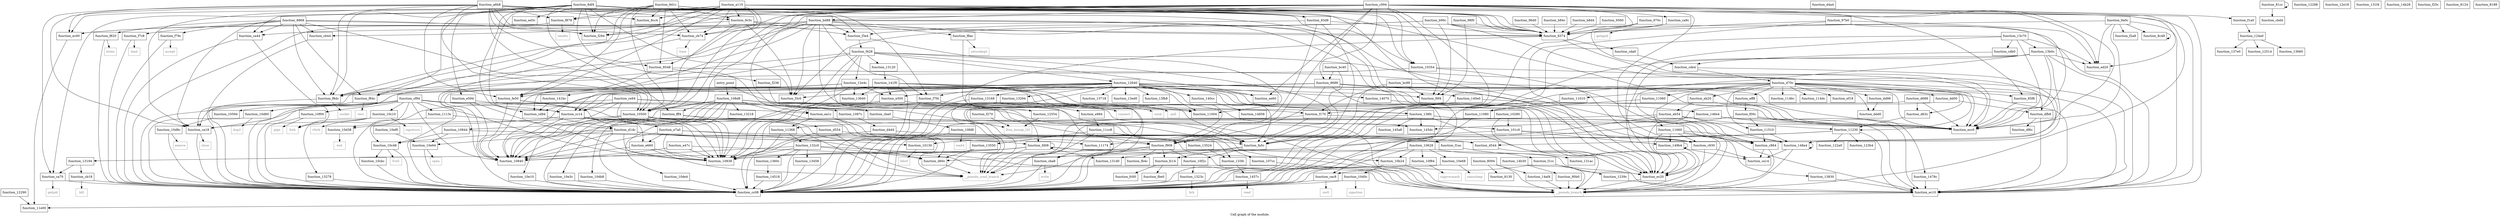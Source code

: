 digraph "Call graph of the module." {
  label="Call graph of the module.";
  node [shape=record];

  Node_function_ecc0 [label="{function_ecc0}"];
  Node_function_c864 [label="{function_c864}"];
  Node_function_c930 [label="{function_c930}"];
  Node_function_ca14 [label="{function_ca14}"];
  Node_function_ec20 [label="{function_ec20}"];
  Node_function_ca18 [label="{function_ca18}"];
  Node_function_ca44 [label="{function_ca44}"];
  Node_function_ca70 [label="{function_ca70}"];
  Node_function_cdb0 [label="{function_cdb0}"];
  Node_function_cda0 [label="{function_cda0}"];
  Node_function_bd88 [label="{function_bd88}"];
  Node_function_c094 [label="{function_c094}"];
  Node_function_ed20 [label="{function_ed20}"];
  Node_function_ca9c [label="{function_ca9c}"];
  Node_function_cac8 [label="{function_cac8}"];
  Node_function_dd98 [label="{function_dd98}"];
  Node_function_cde4 [label="{function_cde4}"];
  Node_function_ddd0 [label="{function_ddd0}"];
  Node_function_10840 [label="{function_10840}"];
  Node_function_ce94 [label="{function_ce94}"];
  Node_function_e984 [label="{function_e984}"];
  Node_function_d63c [label="{function_d63c}"];
  Node_function_df6c [label="{function_df6c}"];
  Node_function_cb18 [label="{function_cb18}"];
  Node_function_cb44 [label="{function_cb44}"];
  Node_function_ec10 [label="{function_ec10}"];
  Node_function_cc08 [label="{function_cc08}"];
  Node_function_d554 [label="{function_d554}"];
  Node_function_dfb8 [label="{function_dfb8}"];
  Node_function_e47c [label="{function_e47c}"];
  Node_function_cf94 [label="{function_cf94}"];
  Node_function_e500 [label="{function_e500}"];
  Node_function_ea1c [label="{function_ea1c}"];
  Node_function_d688 [label="{function_d688}"];
  Node_function_eb20 [label="{function_eb20}"];
  Node_function_cb74 [label="{function_cb74}"];
  Node_function_d1dc [label="{function_d1dc}"];
  Node_function_cba0 [label="{function_cba0}"];
  Node_function_dd00 [label="{function_dd00}"];
  Node_function_cc14 [label="{function_cc14}"];
  Node_function_e594 [label="{function_e594}"];
  Node_function_d60c [label="{function_d60c}"];
  Node_function_e660 [label="{function_e660}"];
  Node_function_d4a4 [label="{function_d4a4}"];
  Node_function_e7a0 [label="{function_e7a0}"];
  Node_function_d4d4 [label="{function_d4d4}"];
  Node_function_eb54 [label="{function_eb54}"];
  Node_function_d70c [label="{function_d70c}"];
  Node_function_cba8 [label="{function_cba8}"];
  Node_function_d544 [label="{function_d544}"];
  Node_function_cbd4 [label="{function_cbd4}"];
  Node_function_cd94 [label="{function_cd94}"];
  Node_function_ef18 [label="{function_ef18}"];
  Node_function_eff8 [label="{function_eff8}"];
  Node_function_f00c [label="{function_f00c}"];
  Node_function_f0f4 [label="{function_f0f4}"];
  Node_function_f7c8 [label="{function_f7c8}"];
  Node_function_f7f4 [label="{function_f7f4}"];
  Node_function_f820 [label="{function_f820}"];
  Node_function_f84c [label="{function_f84c}"];
  Node_function_f878 [label="{function_f878}"];
  Node_function_f8ac [label="{function_f8ac}"];
  Node_function_f8dc [label="{function_f8dc}"];
  Node_function_f908 [label="{function_f908}"];
  Node_function_fa5c [label="{function_fa5c}"];
  Node_function_fb4c [label="{function_fb4c}"];
  Node_function_fbe0 [label="{function_fbe0}"];
  Node_function_fc00 [label="{function_fc00}"];
  Node_function_fc14 [label="{function_fc14}"];
  Node_function_fd08 [label="{function_fd08}"];
  Node_function_fe50 [label="{function_fe50}"];
  Node_function_fff4 [label="{function_fff4}"];
  Node_function_10130 [label="{function_10130}"];
  Node_function_101c0 [label="{function_101c0}"];
  Node_function_10280 [label="{function_10280}"];
  Node_function_10354 [label="{function_10354}"];
  Node_function_10500 [label="{function_10500}"];
  Node_function_10594 [label="{function_10594}"];
  Node_function_10628 [label="{function_10628}"];
  Node_function_107cc [label="{function_107cc}"];
  Node_function_10838 [label="{function_10838}"];
  Node_function_10844 [label="{function_10844}"];
  Node_function_1087c [label="{function_1087c}"];
  Node_function_108d8 [label="{function_108d8}"];
  Node_function_10b24 [label="{function_10b24}"];
  Node_function_10c10 [label="{function_10c10}"];
  Node_function_10c48 [label="{function_10c48}"];
  Node_function_10cbc [label="{function_10cbc}"];
  Node_function_10d0c [label="{function_10d0c}"];
  Node_function_10d38 [label="{function_10d38}"];
  Node_function_10d60 [label="{function_10d60}"];
  Node_function_10d8c [label="{function_10d8c}"];
  Node_function_10db8 [label="{function_10db8}"];
  Node_function_10de4 [label="{function_10de4}"];
  Node_function_10e10 [label="{function_10e10}"];
  Node_function_10e3c [label="{function_10e3c}"];
  Node_function_10e68 [label="{function_10e68}"];
  Node_function_10e94 [label="{function_10e94}"];
  Node_function_10ef0 [label="{function_10ef0}"];
  Node_function_10f00 [label="{function_10f00}"];
  Node_function_10f2c [label="{function_10f2c}"];
  Node_function_10f84 [label="{function_10f84}"];
  Node_function_10fd8 [label="{function_10fd8}"];
  Node_function_11004 [label="{function_11004}"];
  Node_function_11010 [label="{function_11010}"];
  Node_function_11060 [label="{function_11060}"];
  Node_function_11080 [label="{function_11080}"];
  Node_function_1113c [label="{function_1113c}"];
  Node_function_11174 [label="{function_11174}"];
  Node_function_11230 [label="{function_11230}"];
  Node_function_11368 [label="{function_11368}"];
  Node_function_1146c [label="{function_1146c}"];
  Node_function_114dc [label="{function_114dc}"];
  Node_function_11510 [label="{function_11510}"];
  Node_function_11660 [label="{function_11660}"];
  Node_function_11cc8 [label="{function_11cc8}"];
  Node_function_11e00 [label="{function_11e00}"];
  Node_function_12288 [label="{function_12288}"];
  Node_function_12290 [label="{function_12290}"];
  Node_function_122a0 [label="{function_122a0}"];
  Node_function_1239c [label="{function_1239c}"];
  Node_function_123b4 [label="{function_123b4}"];
  Node_function_124a0 [label="{function_124a0}"];
  Node_function_12514 [label="{function_12514}"];
  Node_function_12554 [label="{function_12554}"];
  Node_function_12640 [label="{function_12640}"];
  Node_function_12e18 [label="{function_12e18}"];
  Node_function_12e4c [label="{function_12e4c}"];
  Node_function_13120 [label="{function_13120}"];
  Node_function_13168 [label="{function_13168}"];
  Node_function_13194 [label="{function_13194}"];
  Node_function_131ac [label="{function_131ac}"];
  Node_function_131d0 [label="{function_131d0}"];
  Node_function_131f4 [label="{function_131f4}"];
  Node_function_13218 [label="{function_13218}"];
  Node_function_1323c [label="{function_1323c}"];
  Node_function_13278 [label="{function_13278}"];
  Node_function_13294 [label="{function_13294}"];
  Node_function_132c0 [label="{function_132c0}"];
  Node_function_133fc [label="{function_133fc}"];
  Node_function_13458 [label="{function_13458}"];
  Node_function_13524 [label="{function_13524}"];
  Node_function_13550 [label="{function_13550}"];
  Node_function_1360c [label="{function_1360c}"];
  Node_function_13640 [label="{function_13640}"];
  Node_function_13660 [label="{function_13660}"];
  Node_function_13718 [label="{function_13718}"];
  Node_function_137e0 [label="{function_137e0}"];
  Node_function_13830 [label="{function_13830}"];
  Node_function_138fc [label="{function_138fc}"];
  Node_function_13b0c [label="{function_13b0c}"];
  Node_function_13c70 [label="{function_13c70}"];
  Node_function_13ed0 [label="{function_13ed0}"];
  Node_function_13fb8 [label="{function_13fb8}"];
  Node_function_14070 [label="{function_14070}"];
  Node_function_140cc [label="{function_140cc}"];
  Node_function_140e0 [label="{function_140e0}"];
  Node_function_141bc [label="{function_141bc}"];
  Node_function_141f0 [label="{function_141f0}"];
  Node_function_14518 [label="{function_14518}"];
  Node_function_1457c [label="{function_1457c}"];
  Node_function_145a8 [label="{function_145a8}"];
  Node_function_145dc [label="{function_145dc}"];
  Node_function_146e4 [label="{function_146e4}"];
  Node_function_1478c [label="{function_1478c}"];
  Node_function_14858 [label="{function_14858}"];
  Node_function_148a4 [label="{function_148a4}"];
  Node_function_149b4 [label="{function_149b4}"];
  Node_function_14af4 [label="{function_14af4}"];
  Node_function_14b28 [label="{function_14b28}"];
  Node_function_14b30 [label="{function_14b30}"];
  Node_close [color="gray50", fontcolor="gray50", label="{close}"];
  Node_fork [color="gray50", fontcolor="gray50", label="{fork}"];
  Node_getpid [color="gray50", fontcolor="gray50", label="{getpid}"];
  Node_getppid [color="gray50", fontcolor="gray50", label="{getppid}"];
  Node_ioctl [color="gray50", fontcolor="gray50", label="{ioctl}"];
  Node_kill [color="gray50", fontcolor="gray50", label="{kill}"];
  Node_time [color="gray50", fontcolor="gray50", label="{time}"];
  Node_write [color="gray50", fontcolor="gray50", label="{write}"];
  Node_accept [color="gray50", fontcolor="gray50", label="{accept}"];
  Node_bind [color="gray50", fontcolor="gray50", label="{bind}"];
  Node_connect [color="gray50", fontcolor="gray50", label="{connect}"];
  Node_listen [color="gray50", fontcolor="gray50", label="{listen}"];
  Node_recv [color="gray50", fontcolor="gray50", label="{recv}"];
  Node_sendto [color="gray50", fontcolor="gray50", label="{sendto}"];
  Node_setsockopt [color="gray50", fontcolor="gray50", label="{setsockopt}"];
  Node_socket [color="gray50", fontcolor="gray50", label="{socket}"];
  Node_vfork [color="gray50", fontcolor="gray50", label="{vfork}"];
  Node_sigreturn [color="gray50", fontcolor="gray50", label="{sigreturn}"];
  Node_fcntl [color="gray50", fontcolor="gray50", label="{fcntl}"];
  Node_sigaction [color="gray50", fontcolor="gray50", label="{sigaction}"];
  Node_exit [color="gray50", fontcolor="gray50", label="{exit}"];
  Node_dup2 [color="gray50", fontcolor="gray50", label="{dup2}"];
  Node_execve [color="gray50", fontcolor="gray50", label="{execve}"];
  Node_nanosleep [color="gray50", fontcolor="gray50", label="{nanosleep}"];
  Node_open [color="gray50", fontcolor="gray50", label="{open}"];
  Node_pipe [color="gray50", fontcolor="gray50", label="{pipe}"];
  Node_sigprocmask [color="gray50", fontcolor="gray50", label="{sigprocmask}"];
  Node_wait4 [color="gray50", fontcolor="gray50", label="{wait4}"];
  Node_send [color="gray50", fontcolor="gray50", label="{send}"];
  Node_brk [color="gray50", fontcolor="gray50", label="{brk}"];
  Node_poll [color="gray50", fontcolor="gray50", label="{poll}"];
  Node_read [color="gray50", fontcolor="gray50", label="{read}"];
  Node_llvm_bswap_i32 [color="gray50", fontcolor="gray50", label="{llvm_bswap_i32}"];
  Node_fabsf [color="gray50", fontcolor="gray50", label="{fabsf}"];
  Node_function_ed3c [label="{function_ed3c}"];
  Node_function_ee60 [label="{function_ee60}"];
  Node_function_f170 [label="{function_f170}"];
  Node_function_f1a0 [label="{function_f1a0}"];
  Node_function_f1ac [label="{function_f1ac}"];
  Node_function_f1cc [label="{function_f1cc}"];
  Node_function_f238 [label="{function_f238}"];
  Node_function_f25c [label="{function_f25c}"];
  Node_function_f270 [label="{function_f270}"];
  Node_function_f294 [label="{function_f294}"];
  Node_function_f2a8 [label="{function_f2a8}"];
  Node_function_f3c0 [label="{function_f3c0}"];
  Node_function_f3e4 [label="{function_f3e4}"];
  Node_function_f428 [label="{function_f428}"];
  Node_function_f79c [label="{function_f79c}"];
  Node___pseudo_branch [color="gray50", fontcolor="gray50", label="{__pseudo_branch}"];
  Node___pseudo_cond_branch [color="gray50", fontcolor="gray50", label="{__pseudo_cond_branch}"];
  Node_function_8094 [label="{function_8094}"];
  Node_function_80b0 [label="{function_80b0}"];
  Node_function_8124 [label="{function_8124}"];
  Node_function_8130 [label="{function_8130}"];
  Node_function_8188 [label="{function_8188}"];
  Node_entry_point [label="{entry_point}"];
  Node_function_81cc [label="{function_81cc}"];
  Node_function_8374 [label="{function_8374}"];
  Node_function_83d8 [label="{function_83d8}"];
  Node_function_8548 [label="{function_8548}"];
  Node_function_85f8 [label="{function_85f8}"];
  Node_function_8688 [label="{function_8688}"];
  Node_function_8868 [label="{function_8868}"];
  Node_function_8c48 [label="{function_8c48}"];
  Node_function_8cc4 [label="{function_8cc4}"];
  Node_function_ec00 [label="{function_ec00}"];
  Node_function_8df4 [label="{function_8df4}"];
  Node_function_9560 [label="{function_9560}"];
  Node_function_96d0 [label="{function_96d0}"];
  Node_function_970c [label="{function_970c}"];
  Node_function_97b0 [label="{function_97b0}"];
  Node_function_98f0 [label="{function_98f0}"];
  Node_function_9a0c [label="{function_9a0c}"];
  Node_function_9c5c [label="{function_9c5c}"];
  Node_function_9d1c [label="{function_9d1c}"];
  Node_function_a110 [label="{function_a110}"];
  Node_function_a6b8 [label="{function_a6b8}"];
  Node_function_b84c [label="{function_b84c}"];
  Node_function_b8d4 [label="{function_b8d4}"];
  Node_function_b90c [label="{function_b90c}"];
  Node_function_bc40 [label="{function_bc40}"];
  Node_function_bc88 [label="{function_bc88}"];
  Node_function_c864 -> Node_function_ca14;
  Node_function_c864 -> Node___pseudo_branch;
  Node_function_c930 -> Node_function_ca14;
  Node_function_c930 -> Node___pseudo_branch;
  Node_function_ec20 -> Node___pseudo_branch;
  Node_function_ca18 -> Node_function_cc08;
  Node_function_ca18 -> Node_close;
  Node_function_ca44 -> Node_function_cc08;
  Node_function_ca44 -> Node_fork;
  Node_function_ca70 -> Node_function_cc08;
  Node_function_ca70 -> Node_getpid;
  Node_function_cdb0 -> Node_function_cde4;
  Node_function_cda0 -> Node_function_cde4;
  Node_function_bd88 -> Node_function_c930;
  Node_function_bd88 -> Node_function_ca18;
  Node_function_bd88 -> Node_function_cac8;
  Node_function_bd88 -> Node_function_cc08;
  Node_function_bd88 -> Node_function_cb74;
  Node_function_bd88 -> Node_function_f7f4;
  Node_function_bd88 -> Node_function_f8ac;
  Node_function_bd88 -> Node_function_f8dc;
  Node_function_bd88 -> Node_function_fe50;
  Node_function_bd88 -> Node_function_10628;
  Node_function_bd88 -> Node_function_f294;
  Node_function_bd88 -> Node_function_f3c0;
  Node_function_bd88 -> Node_function_f3e4;
  Node_function_bd88 -> Node_function_ec00;
  Node_function_c094 -> Node_function_ecc0;
  Node_function_c094 -> Node_function_ec20;
  Node_function_c094 -> Node_function_ca44;
  Node_function_c094 -> Node_function_ca70;
  Node_function_c094 -> Node_function_bd88;
  Node_function_c094 -> Node_function_ed20;
  Node_function_c094 -> Node_function_ca9c;
  Node_function_c094 -> Node_function_cb44;
  Node_function_c094 -> Node_function_cb74;
  Node_function_c094 -> Node_function_cba0;
  Node_function_c094 -> Node_function_f0f4;
  Node_function_c094 -> Node_function_f84c;
  Node_function_c094 -> Node_function_f908;
  Node_function_c094 -> Node_function_fa5c;
  Node_function_c094 -> Node_function_fff4;
  Node_function_c094 -> Node_function_10500;
  Node_function_c094 -> Node_function_ee60;
  Node_function_c094 -> Node_function_f1a0;
  Node_function_c094 -> Node___pseudo_branch;
  Node_function_c094 -> Node_function_8374;
  Node_function_c094 -> Node_function_85f8;
  Node_function_c094 -> Node_function_8688;
  Node_function_ca9c -> Node_function_cc08;
  Node_function_ca9c -> Node_getppid;
  Node_function_cac8 -> Node_function_cc08;
  Node_function_cac8 -> Node_ioctl;
  Node_function_dd98 -> Node_function_ddd0;
  Node_function_cde4 -> Node_function_d70c;
  Node_function_cde4 -> Node_function_d544;
  Node_function_ce94 -> Node_function_10840;
  Node_function_ce94 -> Node_function_cc08;
  Node_function_ce94 -> Node_function_cba0;
  Node_function_ce94 -> Node_function_cc14;
  Node_function_ce94 -> Node_function_fa5c;
  Node_function_ce94 -> Node_function_10838;
  Node_function_e984 -> Node_function_11cc8;
  Node_function_d63c -> Node_function_11230;
  Node_function_cb18 -> Node_function_cc08;
  Node_function_cb18 -> Node_kill;
  Node_function_cb44 -> Node_function_cc08;
  Node_function_ec10 -> Node_function_11e00;
  Node_function_d554 -> Node_function_d544;
  Node_function_d554 -> Node_function_10838;
  Node_function_d554 -> Node___pseudo_cond_branch;
  Node_function_dfb8 -> Node_function_df6c;
  Node_function_dfb8 -> Node_function_ec10;
  Node_function_e47c -> Node_function_10840;
  Node_function_e47c -> Node_function_10838;
  Node_function_e47c -> Node___pseudo_branch;
  Node_function_cf94 -> Node_function_ca18;
  Node_function_cf94 -> Node_function_10840;
  Node_function_cf94 -> Node_function_cc08;
  Node_function_cf94 -> Node_function_cc14;
  Node_function_cf94 -> Node_function_f908;
  Node_function_cf94 -> Node_function_fa5c;
  Node_function_cf94 -> Node_function_10594;
  Node_function_cf94 -> Node_function_10838;
  Node_function_cf94 -> Node_function_10c10;
  Node_function_cf94 -> Node_function_10d38;
  Node_function_cf94 -> Node_function_10d60;
  Node_function_cf94 -> Node_function_10f00;
  Node_function_cf94 -> Node_function_1113c;
  Node_function_e500 -> Node_function_10840;
  Node_function_e500 -> Node_function_e984;
  Node_function_e500 -> Node_function_10838;
  Node_function_e500 -> Node___pseudo_branch;
  Node_function_ea1c -> Node_function_d60c;
  Node_function_ea1c -> Node_function_11174;
  Node_function_ea1c -> Node_function_11368;
  Node_function_d688 -> Node_function_ecc0;
  Node_function_d688 -> Node_function_d63c;
  Node_function_d688 -> Node___pseudo_cond_branch;
  Node_function_eb20 -> Node_function_ecc0;
  Node_function_eb20 -> Node_function_eb54;
  Node_function_cb74 -> Node_function_cc08;
  Node_function_cb74 -> Node_time;
  Node_function_d1dc -> Node_function_10840;
  Node_function_d1dc -> Node_function_cc08;
  Node_function_d1dc -> Node_function_d544;
  Node_function_d1dc -> Node_function_f908;
  Node_function_d1dc -> Node_function_fa5c;
  Node_function_d1dc -> Node_function_10838;
  Node_function_d1dc -> Node_function_10c48;
  Node_function_d1dc -> Node_function_10e94;
  Node_function_d1dc -> Node_function_f1ac;
  Node_function_cba0 -> Node_function_10fd8;
  Node_function_dd00 -> Node_function_ec20;
  Node_function_dd00 -> Node_function_dfb8;
  Node_function_cc14 -> Node_function_ca18;
  Node_function_cc14 -> Node_function_10840;
  Node_function_cc14 -> Node_function_e660;
  Node_function_cc14 -> Node_function_e7a0;
  Node_function_cc14 -> Node_function_10838;
  Node_function_cc14 -> Node___pseudo_cond_branch;
  Node_function_e594 -> Node_function_10840;
  Node_function_e594 -> Node_function_ea1c;
  Node_function_e594 -> Node_function_10838;
  Node_function_d60c -> Node___pseudo_cond_branch;
  Node_function_e660 -> Node_function_10840;
  Node_function_e660 -> Node_function_10838;
  Node_function_e660 -> Node___pseudo_cond_branch;
  Node_function_e7a0 -> Node_function_10840;
  Node_function_e7a0 -> Node_function_d60c;
  Node_function_e7a0 -> Node_function_e660;
  Node_function_e7a0 -> Node_function_10838;
  Node_function_e7a0 -> Node___pseudo_branch;
  Node_function_d4d4 -> Node_function_cc08;
  Node_function_d4d4 -> Node_function_f1ac;
  Node_function_eb54 -> Node_function_cc08;
  Node_function_eb54 -> Node_function_11230;
  Node_function_eb54 -> Node_function_11368;
  Node_function_eb54 -> Node_function_148a4;
  Node_function_d70c -> Node_function_ecc0;
  Node_function_d70c -> Node_function_dd98;
  Node_function_d70c -> Node_function_ddd0;
  Node_function_d70c -> Node_function_d63c;
  Node_function_d70c -> Node_function_cc08;
  Node_function_d70c -> Node_function_dfb8;
  Node_function_d70c -> Node_function_eb20;
  Node_function_d70c -> Node_function_dd00;
  Node_function_d70c -> Node_function_ef18;
  Node_function_d70c -> Node_function_eff8;
  Node_function_d70c -> Node_function_11010;
  Node_function_d70c -> Node_function_11060;
  Node_function_d70c -> Node_function_11230;
  Node_function_d70c -> Node_function_1146c;
  Node_function_d70c -> Node_function_114dc;
  Node_function_d70c -> Node_function_11510;
  Node_function_d70c -> Node_function_11660;
  Node_function_d70c -> Node___pseudo_cond_branch;
  Node_function_cba8 -> Node_function_cc08;
  Node_function_cba8 -> Node_write;
  Node_function_d544 -> Node_function_ec10;
  Node_function_cd94 -> Node_function_d1dc;
  Node_function_eff8 -> Node_function_f00c;
  Node_function_f00c -> Node_function_ecc0;
  Node_function_f00c -> Node_function_ec10;
  Node_function_f00c -> Node_function_cc08;
  Node_function_f00c -> Node_function_11510;
  Node_function_f7c8 -> Node_function_cc08;
  Node_function_f7c8 -> Node_bind;
  Node_function_f7f4 -> Node_function_cc08;
  Node_function_f7f4 -> Node_connect;
  Node_function_f820 -> Node_function_cc08;
  Node_function_f820 -> Node_listen;
  Node_function_f84c -> Node_function_cc08;
  Node_function_f84c -> Node_recv;
  Node_function_f878 -> Node_function_cc08;
  Node_function_f878 -> Node_sendto;
  Node_function_f8ac -> Node_function_cc08;
  Node_function_f8ac -> Node_setsockopt;
  Node_function_f8dc -> Node_function_cc08;
  Node_function_f8dc -> Node_socket;
  Node_function_f908 -> Node_function_cc08;
  Node_function_f908 -> Node_function_fb4c;
  Node_function_f908 -> Node_function_fc14;
  Node_function_f908 -> Node_function_10838;
  Node_function_f908 -> Node_function_10f2c;
  Node_function_f908 -> Node___pseudo_cond_branch;
  Node_function_fa5c -> Node_function_fc14;
  Node_function_fa5c -> Node_function_10838;
  Node_function_fa5c -> Node_function_10f2c;
  Node_function_fc14 -> Node_function_fbe0;
  Node_function_fc14 -> Node_function_fc00;
  Node_function_fd08 -> Node_function_ec20;
  Node_function_fd08 -> Node_function_fd08;
  Node_function_fd08 -> Node_function_10838;
  Node_function_fd08 -> Node_function_10b24;
  Node_function_fd08 -> Node_function_13194;
  Node_function_fd08 -> Node_function_131d0;
  Node_function_fd08 -> Node___pseudo_cond_branch;
  Node_function_fe50 -> Node_function_10840;
  Node_function_fe50 -> Node_function_10130;
  Node_function_fe50 -> Node_function_10838;
  Node_function_fff4 -> Node_function_10840;
  Node_function_fff4 -> Node_function_101c0;
  Node_function_fff4 -> Node_function_10838;
  Node_function_10130 -> Node_fabsf;
  Node_function_101c0 -> Node_function_c930;
  Node_function_101c0 -> Node_function_10130;
  Node_function_101c0 -> Node_function_149b4;
  Node_function_10280 -> Node_function_cc08;
  Node_function_10280 -> Node_function_101c0;
  Node_function_10280 -> Node___pseudo_branch;
  Node_function_10354 -> Node_function_c864;
  Node_function_10354 -> Node_function_cc08;
  Node_function_10354 -> Node_function_148a4;
  Node_function_10500 -> Node_function_10840;
  Node_function_10500 -> Node_function_d554;
  Node_function_10500 -> Node_function_107cc;
  Node_function_10500 -> Node_function_10838;
  Node_function_10500 -> Node_function_10d38;
  Node_function_10500 -> Node___pseudo_branch;
  Node_function_10594 -> Node_function_10d8c;
  Node_function_10628 -> Node_function_cc08;
  Node_function_10628 -> Node_function_10b24;
  Node_function_10628 -> Node_function_10e68;
  Node_function_10628 -> Node_function_10f84;
  Node_function_10628 -> Node_function_131ac;
  Node_function_10628 -> Node_function_131d0;
  Node_function_107cc -> Node___pseudo_branch;
  Node_function_10844 -> Node_function_fd08;
  Node_function_10844 -> Node_function_10c48;
  Node_function_10844 -> Node_function_10e94;
  Node_function_1087c -> Node_function_d4d4;
  Node_function_108d8 -> Node_function_ec20;
  Node_function_108d8 -> Node_function_cc08;
  Node_function_108d8 -> Node_function_10500;
  Node_function_108d8 -> Node_function_10844;
  Node_function_108d8 -> Node_function_1087c;
  Node_function_108d8 -> Node_function_10db8;
  Node_function_108d8 -> Node_function_10de4;
  Node_function_108d8 -> Node_function_10e10;
  Node_function_108d8 -> Node_function_10e3c;
  Node_function_108d8 -> Node_function_11004;
  Node_function_108d8 -> Node_function_13218;
  Node_function_108d8 -> Node___pseudo_branch;
  Node_function_108d8 -> Node___pseudo_cond_branch;
  Node_function_10b24 -> Node_function_ec10;
  Node_function_10b24 -> Node_function_10d0c;
  Node_function_10c10 -> Node_function_13278;
  Node_function_10c10 -> Node_fork;
  Node_function_10c10 -> Node_vfork;
  Node_function_10c10 -> Node_sigreturn;
  Node_function_10c48 -> Node_function_cc08;
  Node_function_10c48 -> Node_function_10cbc;
  Node_function_10c48 -> Node_fcntl;
  Node_function_10cbc -> Node_function_cc08;
  Node_function_10d0c -> Node_function_cc08;
  Node_function_10d0c -> Node_sigaction;
  Node_function_10d38 -> Node_exit;
  Node_function_10d60 -> Node_function_cc08;
  Node_function_10d60 -> Node_dup2;
  Node_function_10d8c -> Node_function_cc08;
  Node_function_10d8c -> Node_execve;
  Node_function_10db8 -> Node_function_cc08;
  Node_function_10de4 -> Node_function_cc08;
  Node_function_10e10 -> Node_function_cc08;
  Node_function_10e3c -> Node_function_cc08;
  Node_function_10e68 -> Node_function_cc08;
  Node_function_10e68 -> Node_nanosleep;
  Node_function_10e94 -> Node_function_cc08;
  Node_function_10e94 -> Node_open;
  Node_function_10ef0 -> Node_function_10e94;
  Node_function_10f00 -> Node_function_cc08;
  Node_function_10f00 -> Node_pipe;
  Node_function_10f2c -> Node_function_1323c;
  Node_function_10f84 -> Node_function_cc08;
  Node_function_10f84 -> Node_sigprocmask;
  Node_function_10fd8 -> Node_function_cc08;
  Node_function_10fd8 -> Node_wait4;
  Node_function_11010 -> Node_function_11080;
  Node_function_11060 -> Node_function_11080;
  Node_function_11080 -> Node_function_cc08;
  Node_function_1113c -> Node_function_d1dc;
  Node_function_1113c -> Node_function_10c48;
  Node_function_11174 -> Node_function_cba8;
  Node_function_11230 -> Node_function_ec10;
  Node_function_11230 -> Node_function_d60c;
  Node_function_11230 -> Node_function_11174;
  Node_function_11230 -> Node_function_122a0;
  Node_function_11230 -> Node_function_123b4;
  Node_function_11368 -> Node_function_cc08;
  Node_function_11368 -> Node_function_132c0;
  Node_function_11510 -> Node_function_c864;
  Node_function_11510 -> Node_function_148a4;
  Node_function_11660 -> Node_function_c864;
  Node_function_11660 -> Node_function_c930;
  Node_function_11660 -> Node_function_ec20;
  Node_function_11660 -> Node_function_148a4;
  Node_function_11660 -> Node_function_149b4;
  Node_function_11660 -> Node___pseudo_branch;
  Node_function_11cc8 -> Node_function_133fc;
  Node_function_11cc8 -> Node_function_13524;
  Node_function_11cc8 -> Node_function_13550;
  Node_function_11cc8 -> Node___pseudo_cond_branch;
  Node_function_12290 -> Node_function_11e00;
  Node_function_1239c -> Node_function_ec10;
  Node_function_124a0 -> Node_function_12514;
  Node_function_124a0 -> Node_function_13660;
  Node_function_124a0 -> Node_function_137e0;
  Node_function_12554 -> Node_llvm_bswap_i32;
  Node_function_12640 -> Node_function_ecc0;
  Node_function_12640 -> Node_function_c930;
  Node_function_12640 -> Node_function_ec20;
  Node_function_12640 -> Node_function_ca18;
  Node_function_12640 -> Node_function_10840;
  Node_function_12640 -> Node_function_ec10;
  Node_function_12640 -> Node_function_cc08;
  Node_function_12640 -> Node_function_f7f4;
  Node_function_12640 -> Node_function_f84c;
  Node_function_12640 -> Node_function_f8dc;
  Node_function_12640 -> Node_function_f908;
  Node_function_12640 -> Node_function_fa5c;
  Node_function_12640 -> Node_function_10838;
  Node_function_12640 -> Node_function_11004;
  Node_function_12640 -> Node_function_13168;
  Node_function_12640 -> Node_function_13294;
  Node_function_12640 -> Node_function_13718;
  Node_function_12640 -> Node_function_138fc;
  Node_function_12640 -> Node_function_13ed0;
  Node_function_12640 -> Node_function_13fb8;
  Node_function_12640 -> Node_function_14070;
  Node_function_12640 -> Node_function_140cc;
  Node_function_12640 -> Node_function_140e0;
  Node_function_12640 -> Node_function_ee60;
  Node_function_12640 -> Node_function_f3c0;
  Node_function_12640 -> Node___pseudo_cond_branch;
  Node_function_12e4c -> Node_function_10840;
  Node_function_12e4c -> Node_function_e500;
  Node_function_12e4c -> Node_function_cc14;
  Node_function_12e4c -> Node_function_cd94;
  Node_function_12e4c -> Node_function_fa5c;
  Node_function_12e4c -> Node_function_10838;
  Node_function_12e4c -> Node_function_11004;
  Node_function_12e4c -> Node_function_13640;
  Node_function_12e4c -> Node_function_f170;
  Node_function_13120 -> Node_function_141f0;
  Node_function_13168 -> Node_function_cc08;
  Node_function_13168 -> Node_send;
  Node_function_13194 -> Node_function_ca70;
  Node_function_13194 -> Node_function_cb18;
  Node_function_1323c -> Node_function_cc08;
  Node_function_1323c -> Node_brk;
  Node_function_13278 -> Node_function_cc08;
  Node_function_13294 -> Node_function_cc08;
  Node_function_13294 -> Node_poll;
  Node_function_132c0 -> Node_function_10840;
  Node_function_132c0 -> Node_function_cc08;
  Node_function_132c0 -> Node_function_d60c;
  Node_function_132c0 -> Node_function_10838;
  Node_function_132c0 -> Node_function_13458;
  Node_function_132c0 -> Node_function_1360c;
  Node_function_132c0 -> Node___pseudo_branch;
  Node_function_133fc -> Node_function_1457c;
  Node_function_13458 -> Node_function_cc08;
  Node_function_13524 -> Node_function_133fc;
  Node_function_13550 -> Node_function_cc08;
  Node_function_13550 -> Node_function_d60c;
  Node_function_1360c -> Node_function_14518;
  Node_function_13830 -> Node_function_ec10;
  Node_function_138fc -> Node_function_ec20;
  Node_function_138fc -> Node_function_ec10;
  Node_function_138fc -> Node_function_cc08;
  Node_function_138fc -> Node_function_13830;
  Node_function_138fc -> Node_function_145a8;
  Node_function_138fc -> Node_function_145dc;
  Node_function_13b0c -> Node_function_ecc0;
  Node_function_13b0c -> Node_function_c864;
  Node_function_13b0c -> Node_function_ec20;
  Node_function_13b0c -> Node_function_ed20;
  Node_function_13b0c -> Node_function_ec10;
  Node_function_13b0c -> Node_function_cc08;
  Node_function_13b0c -> Node_function_148a4;
  Node_function_13c70 -> Node_function_ecc0;
  Node_function_13c70 -> Node_function_ec20;
  Node_function_13c70 -> Node_function_cdb0;
  Node_function_13c70 -> Node_function_ed20;
  Node_function_13c70 -> Node_function_cc08;
  Node_function_13c70 -> Node_function_13b0c;
  Node_function_14070 -> Node_function_146e4;
  Node_function_140cc -> Node_function_14858;
  Node_function_140e0 -> Node_function_1478c;
  Node_function_140e0 -> Node_function_f170;
  Node_function_141bc -> Node_function_cd94;
  Node_function_141f0 -> Node_function_cc08;
  Node_function_141f0 -> Node_function_e500;
  Node_function_141f0 -> Node_function_cc14;
  Node_function_141f0 -> Node_function_f0f4;
  Node_function_141f0 -> Node_function_13640;
  Node_function_141f0 -> Node_function_138fc;
  Node_function_141f0 -> Node_function_141bc;
  Node_function_141f0 -> Node_function_145dc;
  Node_function_14518 -> Node_function_cc08;
  Node_function_1457c -> Node_function_cc08;
  Node_function_1457c -> Node_read;
  Node_function_146e4 -> Node_function_ecc0;
  Node_function_146e4 -> Node_function_ec10;
  Node_function_146e4 -> Node_function_145dc;
  Node_function_1478c -> Node_function_ec10;
  Node_function_148a4 -> Node_function_ca14;
  Node_function_148a4 -> Node_function_148a4;
  Node_function_148a4 -> Node___pseudo_branch;
  Node_function_149b4 -> Node_function_ca14;
  Node_function_149b4 -> Node_function_149b4;
  Node_function_149b4 -> Node___pseudo_branch;
  Node_function_14af4 -> Node___pseudo_branch;
  Node_function_14b30 -> Node___pseudo_branch;
  Node_function_14b30 -> Node_function_80b0;
  Node_function_f170 -> Node_function_ecc0;
  Node_function_f170 -> Node_function_f908;
  Node_function_f170 -> Node___pseudo_cond_branch;
  Node_function_f1a0 -> Node_function_124a0;
  Node_function_f1ac -> Node_function_f1cc;
  Node_function_f1cc -> Node_function_ec20;
  Node_function_f1cc -> Node_function_cac8;
  Node_function_f1cc -> Node_function_1239c;
  Node_function_f238 -> Node_llvm_bswap_i32;
  Node_function_f270 -> Node_llvm_bswap_i32;
  Node_function_f3c0 -> Node_function_12554;
  Node_function_f3e4 -> Node_function_11004;
  Node_function_f3e4 -> Node_function_f428;
  Node_function_f428 -> Node_function_10840;
  Node_function_f428 -> Node_function_ec10;
  Node_function_f428 -> Node_function_cc08;
  Node_function_f428 -> Node_function_fa5c;
  Node_function_f428 -> Node_function_10838;
  Node_function_f428 -> Node_function_12554;
  Node_function_f428 -> Node_function_12640;
  Node_function_f428 -> Node_function_12e4c;
  Node_function_f428 -> Node_function_13120;
  Node_function_f428 -> Node_function_ee60;
  Node_function_f79c -> Node_function_cc08;
  Node_function_f79c -> Node_accept;
  Node_function_8094 -> Node_function_14af4;
  Node_function_8094 -> Node___pseudo_branch;
  Node_function_8094 -> Node_function_8130;
  Node_function_80b0 -> Node___pseudo_branch;
  Node_entry_point -> Node_function_fd08;
  Node_entry_point -> Node_function_108d8;
  Node_function_81cc -> Node_function_cbd4;
  Node_function_81cc -> Node_function_81cc;
  Node_function_8374 -> Node_function_ecc0;
  Node_function_8374 -> Node_function_cda0;
  Node_function_8374 -> Node_function_cba8;
  Node_function_83d8 -> Node_function_ca44;
  Node_function_83d8 -> Node_function_f908;
  Node_function_83d8 -> Node_function_fa5c;
  Node_function_83d8 -> Node_function_8374;
  Node_function_8548 -> Node_function_c864;
  Node_function_8548 -> Node_function_fe50;
  Node_function_8548 -> Node_function_f238;
  Node_function_85f8 -> Node_function_ecc0;
  Node_function_8688 -> Node_function_c930;
  Node_function_8688 -> Node_function_ec20;
  Node_function_8688 -> Node_function_ec10;
  Node_function_8688 -> Node_function_e500;
  Node_function_8688 -> Node_function_cc14;
  Node_function_8688 -> Node_function_cd94;
  Node_function_8688 -> Node_function_f908;
  Node_function_8688 -> Node_function_fe50;
  Node_function_8688 -> Node_function_85f8;
  Node_function_8868 -> Node_function_ca18;
  Node_function_8868 -> Node_function_ca44;
  Node_function_8868 -> Node_function_cb44;
  Node_function_8868 -> Node_function_f7c8;
  Node_function_8868 -> Node_function_f820;
  Node_function_8868 -> Node_function_f84c;
  Node_function_8868 -> Node_function_f8dc;
  Node_function_8868 -> Node_function_10500;
  Node_function_8868 -> Node_function_f294;
  Node_function_8868 -> Node_function_f79c;
  Node_function_8868 -> Node_function_8374;
  Node_function_8c48 -> Node_function_8c48;
  Node_function_ec00 -> Node_function_11e00;
  Node_function_8df4 -> Node_function_ecc0;
  Node_function_8df4 -> Node_function_ca18;
  Node_function_8df4 -> Node_function_ed20;
  Node_function_8df4 -> Node_function_ec10;
  Node_function_8df4 -> Node_function_ea1c;
  Node_function_8df4 -> Node_function_cc14;
  Node_function_8df4 -> Node_function_e594;
  Node_function_8df4 -> Node_function_cd94;
  Node_function_8df4 -> Node_function_f7f4;
  Node_function_8df4 -> Node_function_f84c;
  Node_function_8df4 -> Node_function_f8dc;
  Node_function_8df4 -> Node_function_10500;
  Node_function_8df4 -> Node_function_ed3c;
  Node_function_8df4 -> Node_function_f294;
  Node_function_8df4 -> Node_function_f3c0;
  Node_function_8df4 -> Node_function_f3e4;
  Node_function_8df4 -> Node_function_8374;
  Node_function_8df4 -> Node_function_83d8;
  Node_function_9560 -> Node_function_8374;
  Node_function_96d0 -> Node_function_8374;
  Node_function_970c -> Node_function_ecc0;
  Node_function_970c -> Node_function_8374;
  Node_function_97b0 -> Node_function_ecc0;
  Node_function_97b0 -> Node_function_ec20;
  Node_function_97b0 -> Node_function_ed20;
  Node_function_97b0 -> Node_function_8374;
  Node_function_98f0 -> Node_function_f0f4;
  Node_function_98f0 -> Node_function_8374;
  Node_function_9a0c -> Node_function_ecc0;
  Node_function_9a0c -> Node_function_ed20;
  Node_function_9a0c -> Node_function_ec10;
  Node_function_9a0c -> Node_function_f2a8;
  Node_function_9a0c -> Node_function_8374;
  Node_function_9a0c -> Node_function_8c48;
  Node_function_9c5c -> Node_function_10500;
  Node_function_9c5c -> Node_function_f3c0;
  Node_function_9c5c -> Node_function_f3e4;
  Node_function_9c5c -> Node_function_8374;
  Node_function_9c5c -> Node_function_ec00;
  Node_function_9d1c -> Node_function_ec20;
  Node_function_9d1c -> Node_function_cb74;
  Node_function_9d1c -> Node_function_f878;
  Node_function_9d1c -> Node_function_f8dc;
  Node_function_9d1c -> Node_function_fe50;
  Node_function_9d1c -> Node_function_10354;
  Node_function_9d1c -> Node_function_10500;
  Node_function_9d1c -> Node_function_f294;
  Node_function_9d1c -> Node_function_8374;
  Node_function_9d1c -> Node_function_83d8;
  Node_function_9d1c -> Node_function_8548;
  Node_function_9d1c -> Node_function_8cc4;
  Node_function_9d1c -> Node_function_9c5c;
  Node_function_a110 -> Node_function_ec10;
  Node_function_a110 -> Node_function_cb74;
  Node_function_a110 -> Node_function_f878;
  Node_function_a110 -> Node_function_f8dc;
  Node_function_a110 -> Node_function_fe50;
  Node_function_a110 -> Node_function_10354;
  Node_function_a110 -> Node_function_10500;
  Node_function_a110 -> Node_function_f294;
  Node_function_a110 -> Node_function_8374;
  Node_function_a110 -> Node_function_83d8;
  Node_function_a110 -> Node_function_8548;
  Node_function_a110 -> Node_function_8cc4;
  Node_function_a110 -> Node_function_ec00;
  Node_function_a110 -> Node_function_9c5c;
  Node_function_a6b8 -> Node_function_ec20;
  Node_function_a6b8 -> Node_function_ca18;
  Node_function_a6b8 -> Node_function_ca70;
  Node_function_a6b8 -> Node_function_cb74;
  Node_function_a6b8 -> Node_function_f878;
  Node_function_a6b8 -> Node_function_f8dc;
  Node_function_a6b8 -> Node_function_fe50;
  Node_function_a6b8 -> Node_function_fff4;
  Node_function_a6b8 -> Node_function_10354;
  Node_function_a6b8 -> Node_function_10500;
  Node_function_a6b8 -> Node_function_f294;
  Node_function_a6b8 -> Node_function_8374;
  Node_function_a6b8 -> Node_function_83d8;
  Node_function_a6b8 -> Node_function_8548;
  Node_function_a6b8 -> Node_function_8cc4;
  Node_function_a6b8 -> Node_function_ec00;
  Node_function_a6b8 -> Node_function_9c5c;
  Node_function_b84c -> Node_function_8374;
  Node_function_b8d4 -> Node_function_8374;
  Node_function_b90c -> Node_function_ecc0;
  Node_function_b90c -> Node_function_ec10;
  Node_function_b90c -> Node_function_f0f4;
  Node_function_b90c -> Node_function_f3c0;
  Node_function_b90c -> Node_function_f3e4;
  Node_function_b90c -> Node_function_8374;
  Node_function_bc40 -> Node_function_fa5c;
  Node_function_bc40 -> Node_function_8688;
  Node_function_bc88 -> Node_function_ecc0;
  Node_function_bc88 -> Node_function_f0f4;
  Node_function_bc88 -> Node_function_fa5c;
  Node_function_bc88 -> Node_function_f170;
}
